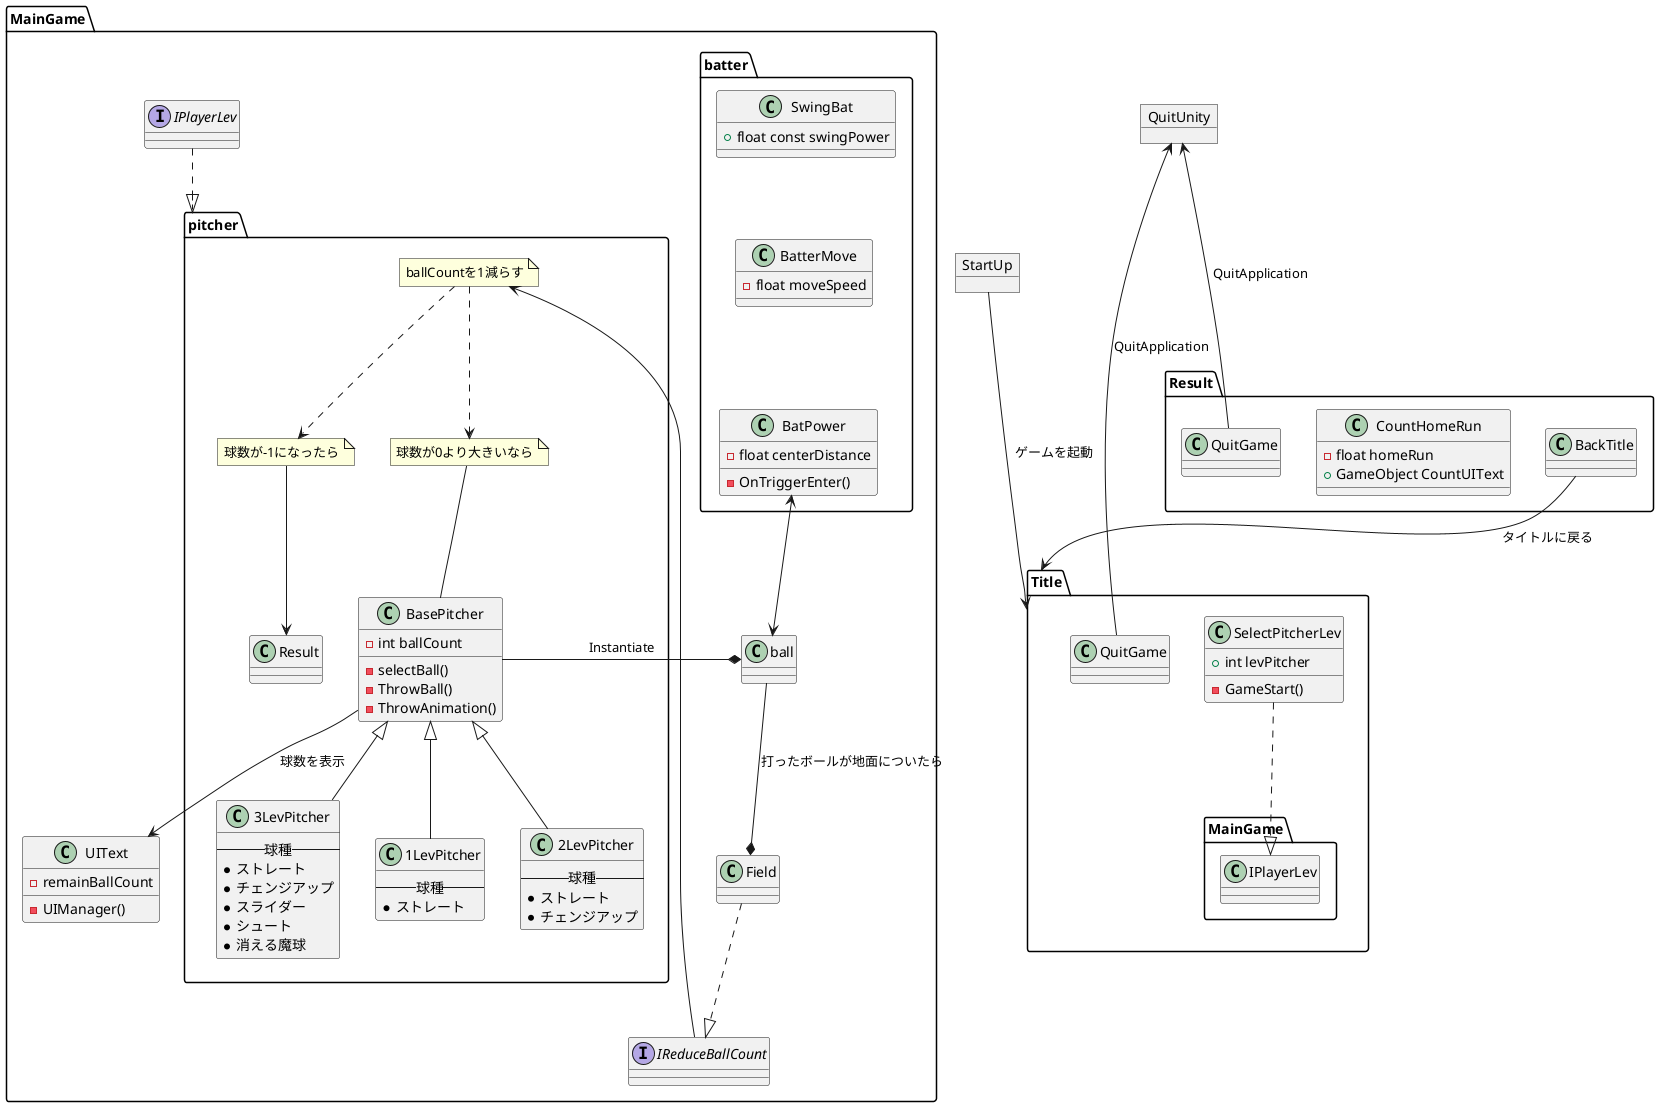 ﻿@startuml
/'
+public
-private
#protected(自クラスと継承のみアクセス可能)
'/
Object StartUp 
StartUp ---> Title: ゲームを起動

Object QuitUnity



 namespace Title{
 
 class SelectPitcherLev{
  + int levPitcher
  -GameStart()
  }
  class QuitGame
  
  SelectPitcherLev ..|> MainGame.IPlayerLev
 }
 
 
 
package MainGame{
package pitcher{
'継承のもと
class BasePitcher{
 - int ballCount
 -selectBall()
 -ThrowBall()
 -ThrowAnimation()
 }
class 1LevPitcher{
--球種--
 *ストレート
 }
 
 class 2LevPitcher{
 --球種--
  *ストレート
  *チェンジアップ
 }
 
 class 3LevPitcher{
 --球種--
 *ストレート
 *チェンジアップ
 *スライダー
 *シュート
 *消える魔球
 }
 BasePitcher<|--1LevPitcher
 BasePitcher<|--2LevPitcher
 BasePitcher<|--3LevPitcher
 BasePitcher -->MainGame.UIText:球数を表示
 BasePitcher -* MainGame.ball:Instantiate
 note "ballCountを1減らす" as Note1
 MainGame.IReduceBallCount --> Note1
 note "球数が-1になったら" as Note2
 Note2 --> Result
 Note1 ..> Note2
 note "球数が0より大きいなら" as Note3
 Note1 ..> Note3
 Note3 -- BasePitcher
 }
 ball --* MainGame.Field:打ったボールが地面についたら
 MainGame.Field ..|> MainGame.IReduceBallCount

 
package batter{
class SwingBat{
 +float const swingPower
}
class BatterMove{
- float moveSpeed 
}
class BatPower{
- float centerDistance
- OnTriggerEnter()
}
BatPower <--> MainGame.ball
top to bottom direction
SwingBat-[hidden]-BatterMove
BatterMove-[hidden]-BatPower
}

interface IReduceBallCount{
}
class UIText{
 -remainBallCount
 -UIManager()
 }
interface IPlayerLev

 object ball{
 }
 object Field{
 }

IPlayerLev ..|> pitcher

}



package Result{
 
  class BackTitle{}
  class CountHomeRun{
  -float homeRun
  +GameObject CountUIText
  }
  BackTitle --> Title :タイトルに戻る
}
 
 QuitUnity <--- Result.QuitGame :QuitApplication
 QuitUnity <-- Title.QuitGame :QuitApplication
@enduml
